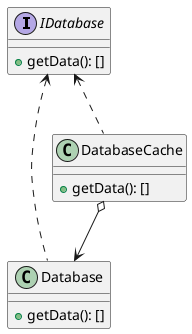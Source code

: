 @startuml

interface IDatabase {
    + getData(): []
}

class Database {
    + getData(): []
}

class DatabaseCache {
    + getData(): []
}

IDatabase <.. Database
IDatabase <.. DatabaseCache

DatabaseCache o--> Database

@enduml

